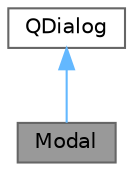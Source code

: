 digraph "Modal"
{
 // LATEX_PDF_SIZE
  bgcolor="transparent";
  edge [fontname=Helvetica,fontsize=10,labelfontname=Helvetica,labelfontsize=10];
  node [fontname=Helvetica,fontsize=10,shape=box,height=0.2,width=0.4];
  Node1 [label="Modal",height=0.2,width=0.4,color="gray40", fillcolor="grey60", style="filled", fontcolor="black",tooltip="Класс модального окна"];
  Node2 -> Node1 [dir="back",color="steelblue1",style="solid"];
  Node2 [label="QDialog",height=0.2,width=0.4,color="gray40", fillcolor="white", style="filled",tooltip=" "];
}
